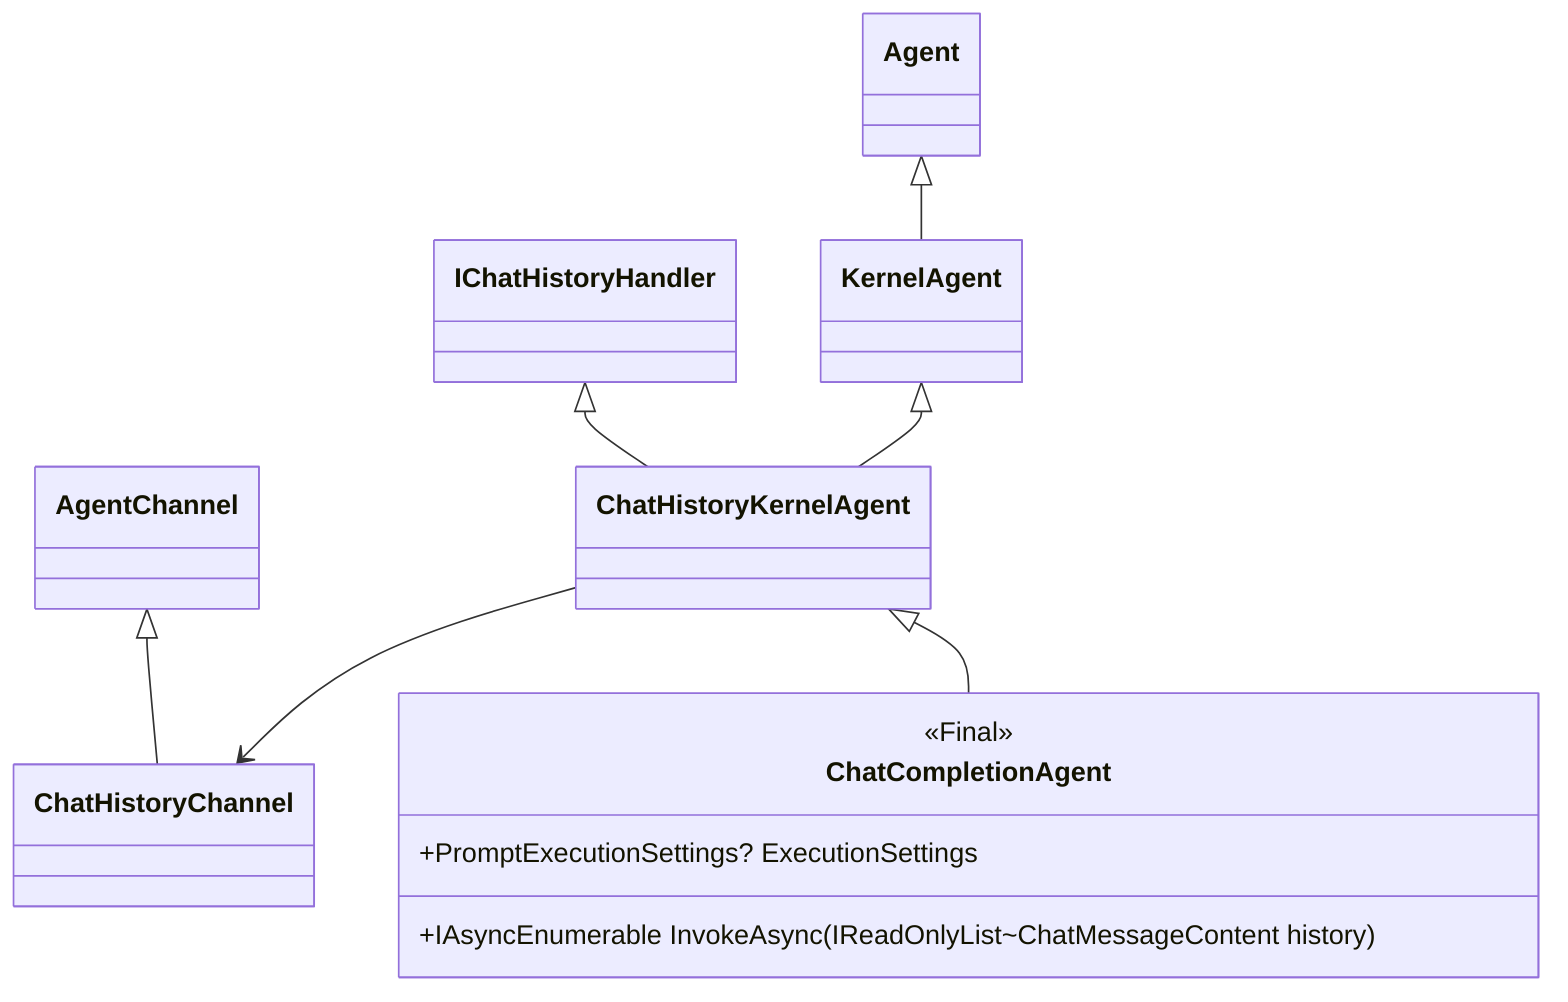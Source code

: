 classDiagram

	Agent
    Agent <|-- KernelAgent
    KernelAgent <|-- ChatHistoryKernelAgent
    IChatHistoryHandler <|-- ChatHistoryKernelAgent
    ChatHistoryKernelAgent --> ChatHistoryChannel

    AgentChannel
    AgentChannel <|-- ChatHistoryChannel

	
    ChatHistoryKernelAgent <|-- ChatCompletionAgent
    class ChatCompletionAgent {
        <<Final>>
        +PromptExecutionSettings? ExecutionSettings
        +IAsyncEnumerable<ChatMessageContent> InvokeAsync(IReadOnlyList~ChatMessageContent history)
    }